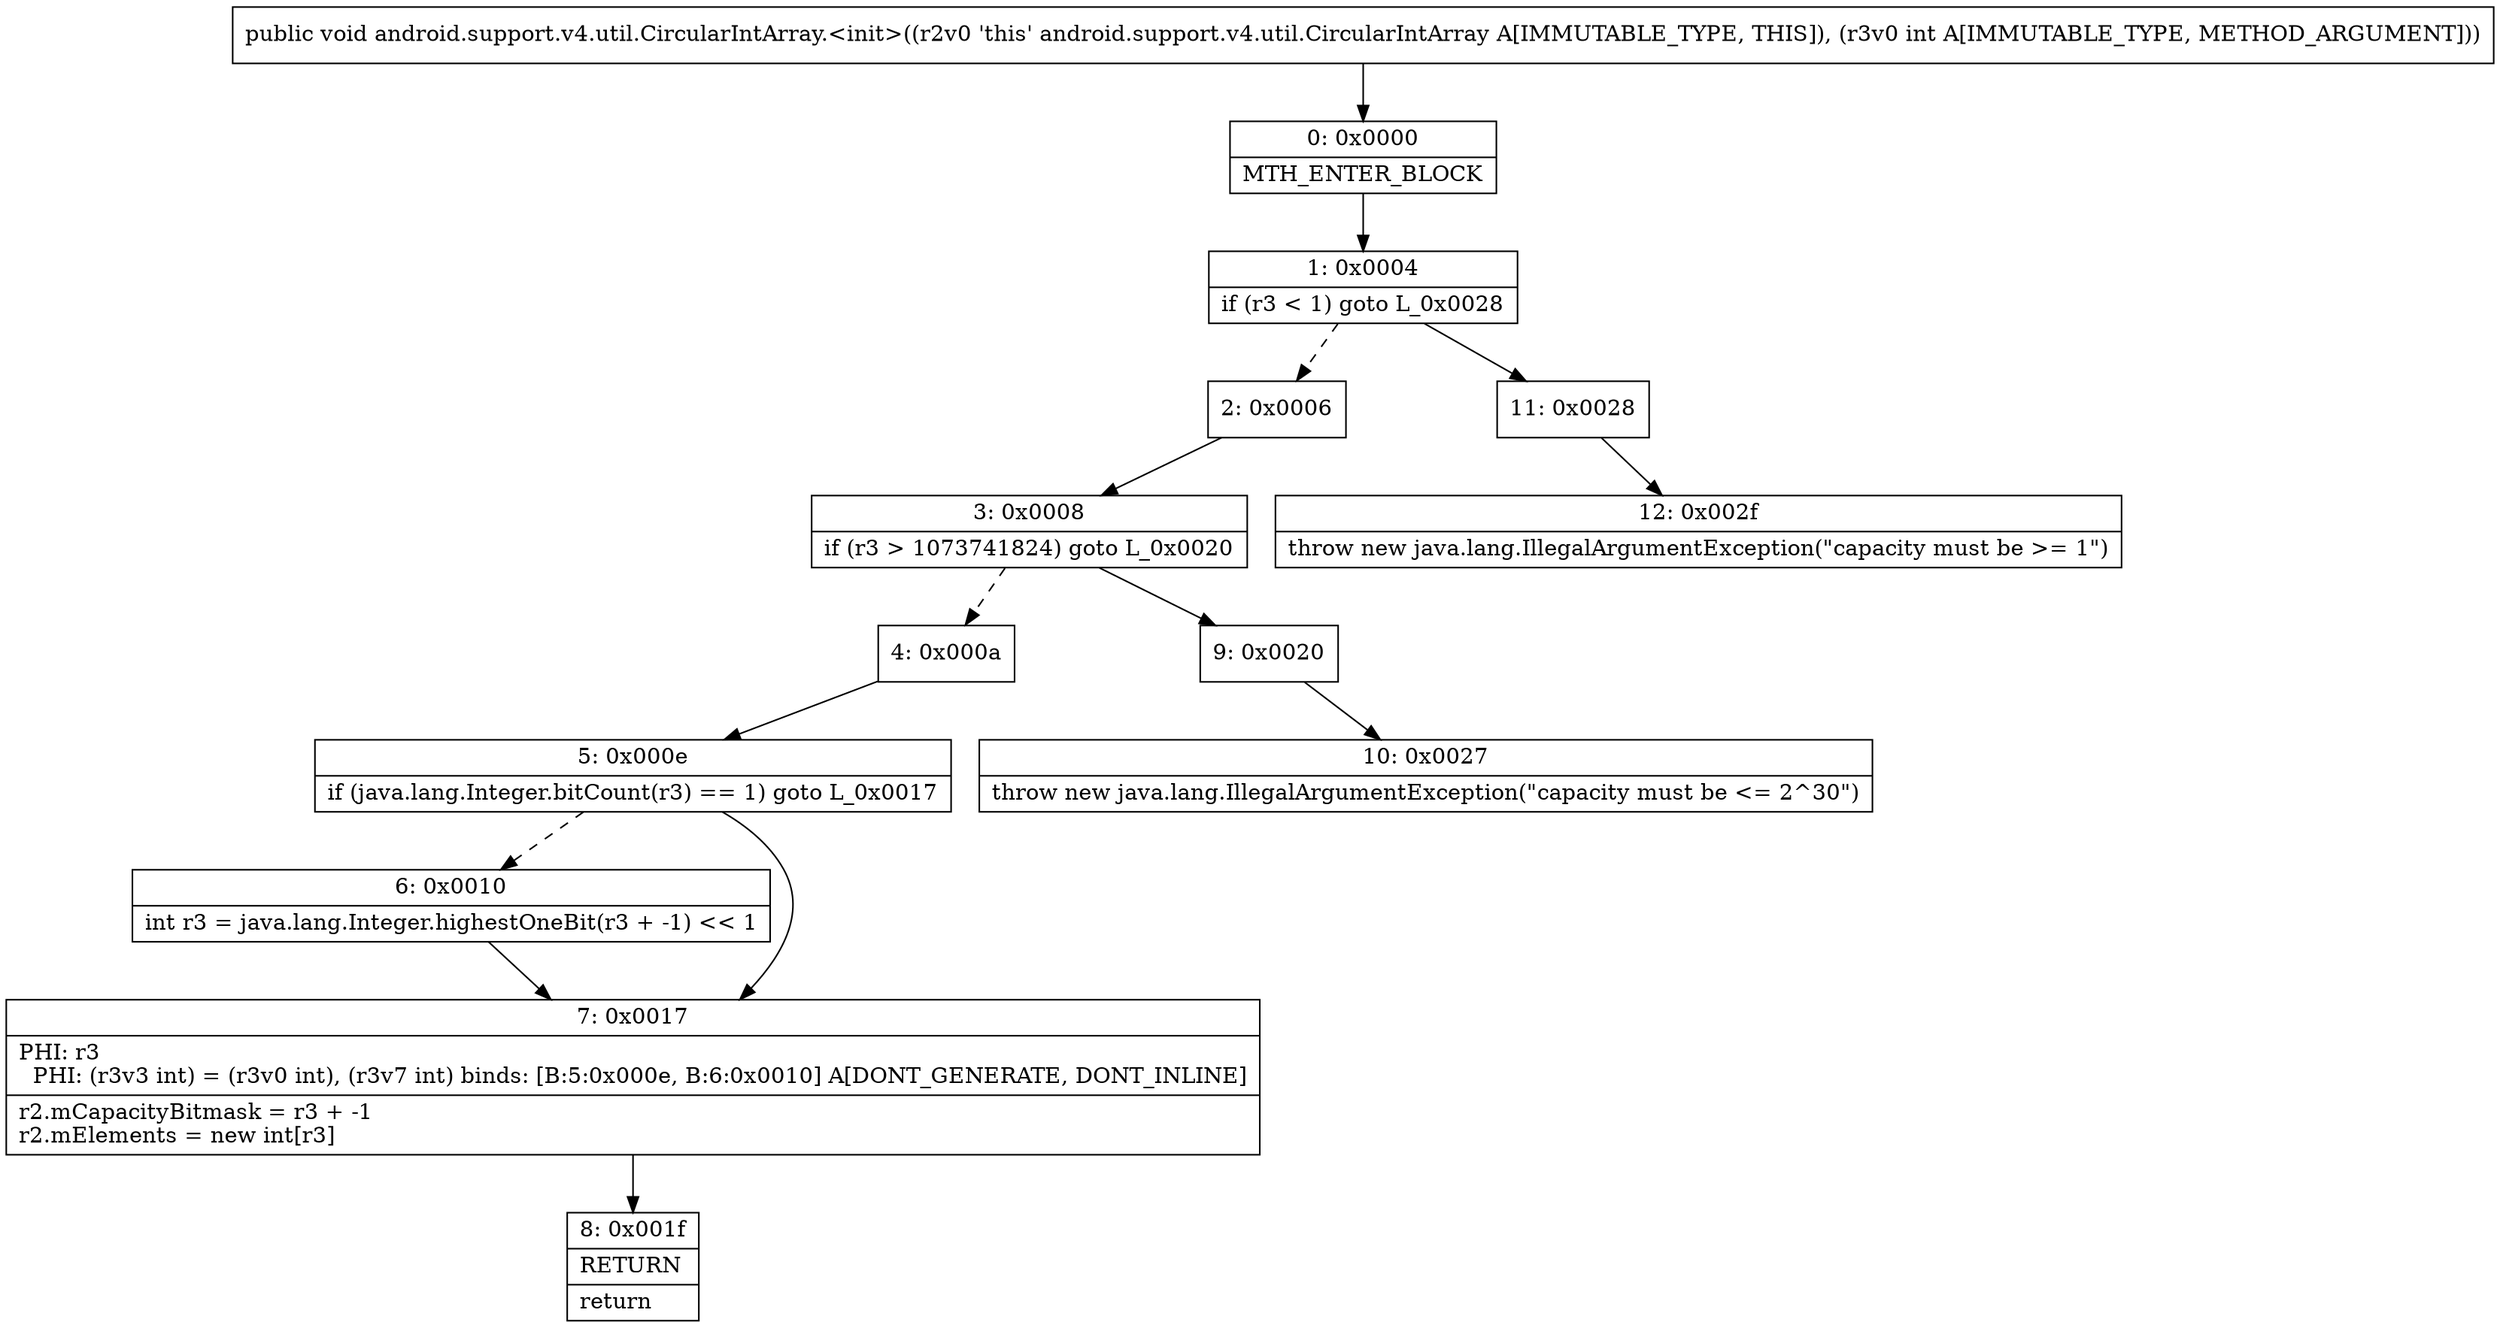 digraph "CFG forandroid.support.v4.util.CircularIntArray.\<init\>(I)V" {
Node_0 [shape=record,label="{0\:\ 0x0000|MTH_ENTER_BLOCK\l}"];
Node_1 [shape=record,label="{1\:\ 0x0004|if (r3 \< 1) goto L_0x0028\l}"];
Node_2 [shape=record,label="{2\:\ 0x0006}"];
Node_3 [shape=record,label="{3\:\ 0x0008|if (r3 \> 1073741824) goto L_0x0020\l}"];
Node_4 [shape=record,label="{4\:\ 0x000a}"];
Node_5 [shape=record,label="{5\:\ 0x000e|if (java.lang.Integer.bitCount(r3) == 1) goto L_0x0017\l}"];
Node_6 [shape=record,label="{6\:\ 0x0010|int r3 = java.lang.Integer.highestOneBit(r3 + \-1) \<\< 1\l}"];
Node_7 [shape=record,label="{7\:\ 0x0017|PHI: r3 \l  PHI: (r3v3 int) = (r3v0 int), (r3v7 int) binds: [B:5:0x000e, B:6:0x0010] A[DONT_GENERATE, DONT_INLINE]\l|r2.mCapacityBitmask = r3 + \-1\lr2.mElements = new int[r3]\l}"];
Node_8 [shape=record,label="{8\:\ 0x001f|RETURN\l|return\l}"];
Node_9 [shape=record,label="{9\:\ 0x0020}"];
Node_10 [shape=record,label="{10\:\ 0x0027|throw new java.lang.IllegalArgumentException(\"capacity must be \<= 2^30\")\l}"];
Node_11 [shape=record,label="{11\:\ 0x0028}"];
Node_12 [shape=record,label="{12\:\ 0x002f|throw new java.lang.IllegalArgumentException(\"capacity must be \>= 1\")\l}"];
MethodNode[shape=record,label="{public void android.support.v4.util.CircularIntArray.\<init\>((r2v0 'this' android.support.v4.util.CircularIntArray A[IMMUTABLE_TYPE, THIS]), (r3v0 int A[IMMUTABLE_TYPE, METHOD_ARGUMENT])) }"];
MethodNode -> Node_0;
Node_0 -> Node_1;
Node_1 -> Node_2[style=dashed];
Node_1 -> Node_11;
Node_2 -> Node_3;
Node_3 -> Node_4[style=dashed];
Node_3 -> Node_9;
Node_4 -> Node_5;
Node_5 -> Node_6[style=dashed];
Node_5 -> Node_7;
Node_6 -> Node_7;
Node_7 -> Node_8;
Node_9 -> Node_10;
Node_11 -> Node_12;
}

